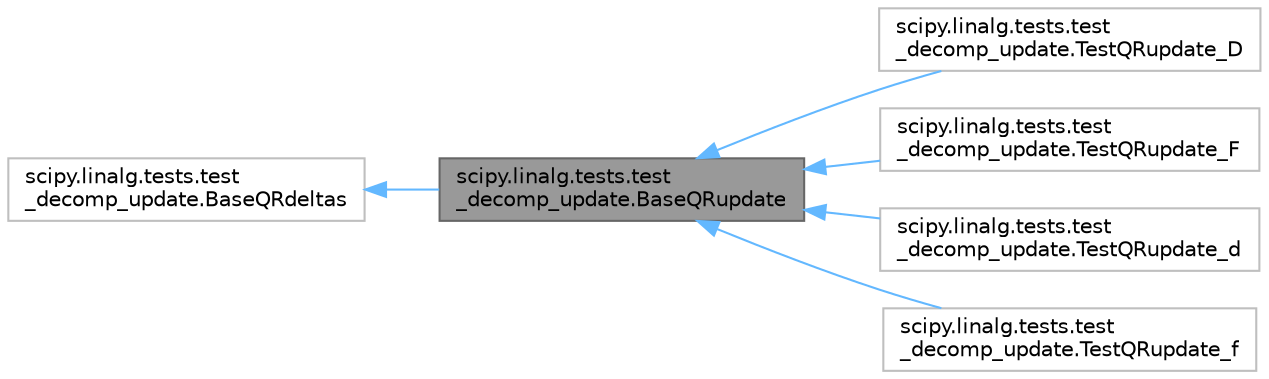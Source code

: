 digraph "scipy.linalg.tests.test_decomp_update.BaseQRupdate"
{
 // LATEX_PDF_SIZE
  bgcolor="transparent";
  edge [fontname=Helvetica,fontsize=10,labelfontname=Helvetica,labelfontsize=10];
  node [fontname=Helvetica,fontsize=10,shape=box,height=0.2,width=0.4];
  rankdir="LR";
  Node1 [id="Node000001",label="scipy.linalg.tests.test\l_decomp_update.BaseQRupdate",height=0.2,width=0.4,color="gray40", fillcolor="grey60", style="filled", fontcolor="black",tooltip=" "];
  Node2 -> Node1 [id="edge1_Node000001_Node000002",dir="back",color="steelblue1",style="solid",tooltip=" "];
  Node2 [id="Node000002",label="scipy.linalg.tests.test\l_decomp_update.BaseQRdeltas",height=0.2,width=0.4,color="grey75", fillcolor="white", style="filled",URL="$d3/dfe/classscipy_1_1linalg_1_1tests_1_1test__decomp__update_1_1BaseQRdeltas.html",tooltip=" "];
  Node1 -> Node3 [id="edge2_Node000001_Node000003",dir="back",color="steelblue1",style="solid",tooltip=" "];
  Node3 [id="Node000003",label="scipy.linalg.tests.test\l_decomp_update.TestQRupdate_D",height=0.2,width=0.4,color="grey75", fillcolor="white", style="filled",URL="$d8/d27/classscipy_1_1linalg_1_1tests_1_1test__decomp__update_1_1TestQRupdate__D.html",tooltip=" "];
  Node1 -> Node4 [id="edge3_Node000001_Node000004",dir="back",color="steelblue1",style="solid",tooltip=" "];
  Node4 [id="Node000004",label="scipy.linalg.tests.test\l_decomp_update.TestQRupdate_F",height=0.2,width=0.4,color="grey75", fillcolor="white", style="filled",URL="$d1/de9/classscipy_1_1linalg_1_1tests_1_1test__decomp__update_1_1TestQRupdate__F.html",tooltip=" "];
  Node1 -> Node5 [id="edge4_Node000001_Node000005",dir="back",color="steelblue1",style="solid",tooltip=" "];
  Node5 [id="Node000005",label="scipy.linalg.tests.test\l_decomp_update.TestQRupdate_d",height=0.2,width=0.4,color="grey75", fillcolor="white", style="filled",URL="$d4/d00/classscipy_1_1linalg_1_1tests_1_1test__decomp__update_1_1TestQRupdate__d.html",tooltip=" "];
  Node1 -> Node6 [id="edge5_Node000001_Node000006",dir="back",color="steelblue1",style="solid",tooltip=" "];
  Node6 [id="Node000006",label="scipy.linalg.tests.test\l_decomp_update.TestQRupdate_f",height=0.2,width=0.4,color="grey75", fillcolor="white", style="filled",URL="$d2/dbf/classscipy_1_1linalg_1_1tests_1_1test__decomp__update_1_1TestQRupdate__f.html",tooltip=" "];
}

